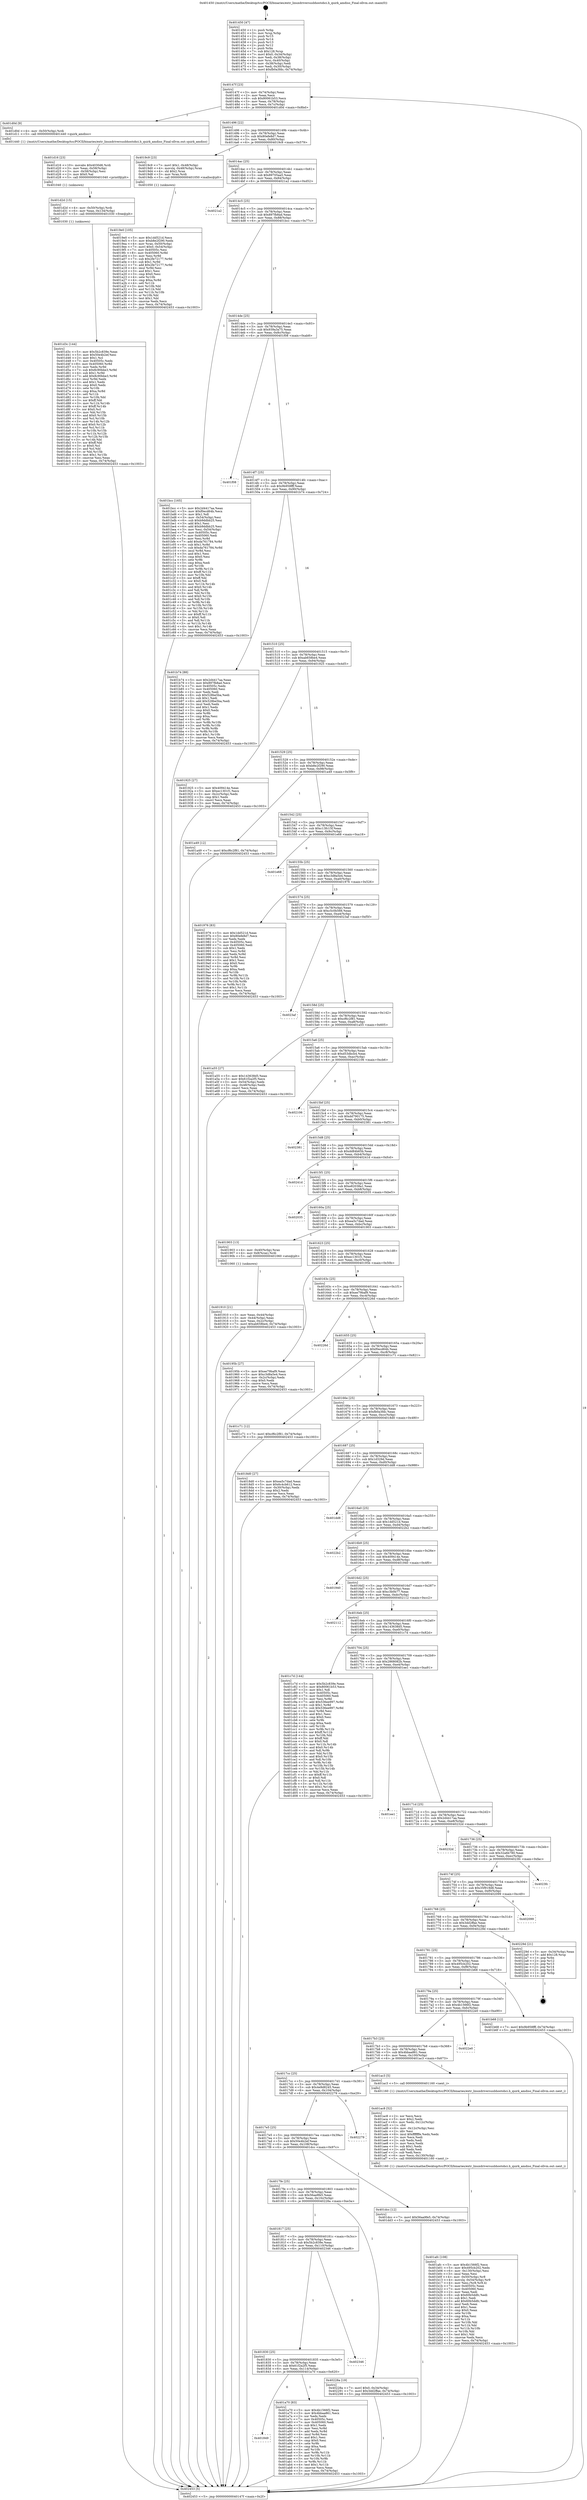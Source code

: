 digraph "0x401450" {
  label = "0x401450 (/mnt/c/Users/mathe/Desktop/tcc/POCII/binaries/extr_linuxdriversusbhostohci.h_quirk_amdiso_Final-ollvm.out::main(0))"
  labelloc = "t"
  node[shape=record]

  Entry [label="",width=0.3,height=0.3,shape=circle,fillcolor=black,style=filled]
  "0x40147f" [label="{
     0x40147f [23]\l
     | [instrs]\l
     &nbsp;&nbsp;0x40147f \<+3\>: mov -0x74(%rbp),%eax\l
     &nbsp;&nbsp;0x401482 \<+2\>: mov %eax,%ecx\l
     &nbsp;&nbsp;0x401484 \<+6\>: sub $0x80061b53,%ecx\l
     &nbsp;&nbsp;0x40148a \<+3\>: mov %eax,-0x78(%rbp)\l
     &nbsp;&nbsp;0x40148d \<+3\>: mov %ecx,-0x7c(%rbp)\l
     &nbsp;&nbsp;0x401490 \<+6\>: je 0000000000401d0d \<main+0x8bd\>\l
  }"]
  "0x401d0d" [label="{
     0x401d0d [9]\l
     | [instrs]\l
     &nbsp;&nbsp;0x401d0d \<+4\>: mov -0x50(%rbp),%rdi\l
     &nbsp;&nbsp;0x401d11 \<+5\>: call 0000000000401440 \<quirk_amdiso\>\l
     | [calls]\l
     &nbsp;&nbsp;0x401440 \{1\} (/mnt/c/Users/mathe/Desktop/tcc/POCII/binaries/extr_linuxdriversusbhostohci.h_quirk_amdiso_Final-ollvm.out::quirk_amdiso)\l
  }"]
  "0x401496" [label="{
     0x401496 [22]\l
     | [instrs]\l
     &nbsp;&nbsp;0x401496 \<+5\>: jmp 000000000040149b \<main+0x4b\>\l
     &nbsp;&nbsp;0x40149b \<+3\>: mov -0x78(%rbp),%eax\l
     &nbsp;&nbsp;0x40149e \<+5\>: sub $0x80efe8d7,%eax\l
     &nbsp;&nbsp;0x4014a3 \<+3\>: mov %eax,-0x80(%rbp)\l
     &nbsp;&nbsp;0x4014a6 \<+6\>: je 00000000004019c9 \<main+0x579\>\l
  }"]
  Exit [label="",width=0.3,height=0.3,shape=circle,fillcolor=black,style=filled,peripheries=2]
  "0x4019c9" [label="{
     0x4019c9 [23]\l
     | [instrs]\l
     &nbsp;&nbsp;0x4019c9 \<+7\>: movl $0x1,-0x48(%rbp)\l
     &nbsp;&nbsp;0x4019d0 \<+4\>: movslq -0x48(%rbp),%rax\l
     &nbsp;&nbsp;0x4019d4 \<+4\>: shl $0x2,%rax\l
     &nbsp;&nbsp;0x4019d8 \<+3\>: mov %rax,%rdi\l
     &nbsp;&nbsp;0x4019db \<+5\>: call 0000000000401050 \<malloc@plt\>\l
     | [calls]\l
     &nbsp;&nbsp;0x401050 \{1\} (unknown)\l
  }"]
  "0x4014ac" [label="{
     0x4014ac [25]\l
     | [instrs]\l
     &nbsp;&nbsp;0x4014ac \<+5\>: jmp 00000000004014b1 \<main+0x61\>\l
     &nbsp;&nbsp;0x4014b1 \<+3\>: mov -0x78(%rbp),%eax\l
     &nbsp;&nbsp;0x4014b4 \<+5\>: sub $0x89705aa5,%eax\l
     &nbsp;&nbsp;0x4014b9 \<+6\>: mov %eax,-0x84(%rbp)\l
     &nbsp;&nbsp;0x4014bf \<+6\>: je 00000000004021a2 \<main+0xd52\>\l
  }"]
  "0x401d3c" [label="{
     0x401d3c [144]\l
     | [instrs]\l
     &nbsp;&nbsp;0x401d3c \<+5\>: mov $0x5b2c839e,%eax\l
     &nbsp;&nbsp;0x401d41 \<+5\>: mov $0x50e4b2ef,%esi\l
     &nbsp;&nbsp;0x401d46 \<+2\>: mov $0x1,%cl\l
     &nbsp;&nbsp;0x401d48 \<+7\>: mov 0x40505c,%edx\l
     &nbsp;&nbsp;0x401d4f \<+8\>: mov 0x405060,%r8d\l
     &nbsp;&nbsp;0x401d57 \<+3\>: mov %edx,%r9d\l
     &nbsp;&nbsp;0x401d5a \<+7\>: sub $0x8c90bbe3,%r9d\l
     &nbsp;&nbsp;0x401d61 \<+4\>: sub $0x1,%r9d\l
     &nbsp;&nbsp;0x401d65 \<+7\>: add $0x8c90bbe3,%r9d\l
     &nbsp;&nbsp;0x401d6c \<+4\>: imul %r9d,%edx\l
     &nbsp;&nbsp;0x401d70 \<+3\>: and $0x1,%edx\l
     &nbsp;&nbsp;0x401d73 \<+3\>: cmp $0x0,%edx\l
     &nbsp;&nbsp;0x401d76 \<+4\>: sete %r10b\l
     &nbsp;&nbsp;0x401d7a \<+4\>: cmp $0xa,%r8d\l
     &nbsp;&nbsp;0x401d7e \<+4\>: setl %r11b\l
     &nbsp;&nbsp;0x401d82 \<+3\>: mov %r10b,%bl\l
     &nbsp;&nbsp;0x401d85 \<+3\>: xor $0xff,%bl\l
     &nbsp;&nbsp;0x401d88 \<+3\>: mov %r11b,%r14b\l
     &nbsp;&nbsp;0x401d8b \<+4\>: xor $0xff,%r14b\l
     &nbsp;&nbsp;0x401d8f \<+3\>: xor $0x0,%cl\l
     &nbsp;&nbsp;0x401d92 \<+3\>: mov %bl,%r15b\l
     &nbsp;&nbsp;0x401d95 \<+4\>: and $0x0,%r15b\l
     &nbsp;&nbsp;0x401d99 \<+3\>: and %cl,%r10b\l
     &nbsp;&nbsp;0x401d9c \<+3\>: mov %r14b,%r12b\l
     &nbsp;&nbsp;0x401d9f \<+4\>: and $0x0,%r12b\l
     &nbsp;&nbsp;0x401da3 \<+3\>: and %cl,%r11b\l
     &nbsp;&nbsp;0x401da6 \<+3\>: or %r10b,%r15b\l
     &nbsp;&nbsp;0x401da9 \<+3\>: or %r11b,%r12b\l
     &nbsp;&nbsp;0x401dac \<+3\>: xor %r12b,%r15b\l
     &nbsp;&nbsp;0x401daf \<+3\>: or %r14b,%bl\l
     &nbsp;&nbsp;0x401db2 \<+3\>: xor $0xff,%bl\l
     &nbsp;&nbsp;0x401db5 \<+3\>: or $0x0,%cl\l
     &nbsp;&nbsp;0x401db8 \<+2\>: and %cl,%bl\l
     &nbsp;&nbsp;0x401dba \<+3\>: or %bl,%r15b\l
     &nbsp;&nbsp;0x401dbd \<+4\>: test $0x1,%r15b\l
     &nbsp;&nbsp;0x401dc1 \<+3\>: cmovne %esi,%eax\l
     &nbsp;&nbsp;0x401dc4 \<+3\>: mov %eax,-0x74(%rbp)\l
     &nbsp;&nbsp;0x401dc7 \<+5\>: jmp 0000000000402453 \<main+0x1003\>\l
  }"]
  "0x4021a2" [label="{
     0x4021a2\l
  }", style=dashed]
  "0x4014c5" [label="{
     0x4014c5 [25]\l
     | [instrs]\l
     &nbsp;&nbsp;0x4014c5 \<+5\>: jmp 00000000004014ca \<main+0x7a\>\l
     &nbsp;&nbsp;0x4014ca \<+3\>: mov -0x78(%rbp),%eax\l
     &nbsp;&nbsp;0x4014cd \<+5\>: sub $0x897fb8ad,%eax\l
     &nbsp;&nbsp;0x4014d2 \<+6\>: mov %eax,-0x88(%rbp)\l
     &nbsp;&nbsp;0x4014d8 \<+6\>: je 0000000000401bcc \<main+0x77c\>\l
  }"]
  "0x401d2d" [label="{
     0x401d2d [15]\l
     | [instrs]\l
     &nbsp;&nbsp;0x401d2d \<+4\>: mov -0x50(%rbp),%rdi\l
     &nbsp;&nbsp;0x401d31 \<+6\>: mov %eax,-0x134(%rbp)\l
     &nbsp;&nbsp;0x401d37 \<+5\>: call 0000000000401030 \<free@plt\>\l
     | [calls]\l
     &nbsp;&nbsp;0x401030 \{1\} (unknown)\l
  }"]
  "0x401bcc" [label="{
     0x401bcc [165]\l
     | [instrs]\l
     &nbsp;&nbsp;0x401bcc \<+5\>: mov $0x2d4417aa,%eax\l
     &nbsp;&nbsp;0x401bd1 \<+5\>: mov $0xf0ecd64b,%ecx\l
     &nbsp;&nbsp;0x401bd6 \<+2\>: mov $0x1,%dl\l
     &nbsp;&nbsp;0x401bd8 \<+3\>: mov -0x54(%rbp),%esi\l
     &nbsp;&nbsp;0x401bdb \<+6\>: sub $0xb9ddbb25,%esi\l
     &nbsp;&nbsp;0x401be1 \<+3\>: add $0x1,%esi\l
     &nbsp;&nbsp;0x401be4 \<+6\>: add $0xb9ddbb25,%esi\l
     &nbsp;&nbsp;0x401bea \<+3\>: mov %esi,-0x54(%rbp)\l
     &nbsp;&nbsp;0x401bed \<+7\>: mov 0x40505c,%esi\l
     &nbsp;&nbsp;0x401bf4 \<+7\>: mov 0x405060,%edi\l
     &nbsp;&nbsp;0x401bfb \<+3\>: mov %esi,%r8d\l
     &nbsp;&nbsp;0x401bfe \<+7\>: add $0xda761784,%r8d\l
     &nbsp;&nbsp;0x401c05 \<+4\>: sub $0x1,%r8d\l
     &nbsp;&nbsp;0x401c09 \<+7\>: sub $0xda761784,%r8d\l
     &nbsp;&nbsp;0x401c10 \<+4\>: imul %r8d,%esi\l
     &nbsp;&nbsp;0x401c14 \<+3\>: and $0x1,%esi\l
     &nbsp;&nbsp;0x401c17 \<+3\>: cmp $0x0,%esi\l
     &nbsp;&nbsp;0x401c1a \<+4\>: sete %r9b\l
     &nbsp;&nbsp;0x401c1e \<+3\>: cmp $0xa,%edi\l
     &nbsp;&nbsp;0x401c21 \<+4\>: setl %r10b\l
     &nbsp;&nbsp;0x401c25 \<+3\>: mov %r9b,%r11b\l
     &nbsp;&nbsp;0x401c28 \<+4\>: xor $0xff,%r11b\l
     &nbsp;&nbsp;0x401c2c \<+3\>: mov %r10b,%bl\l
     &nbsp;&nbsp;0x401c2f \<+3\>: xor $0xff,%bl\l
     &nbsp;&nbsp;0x401c32 \<+3\>: xor $0x0,%dl\l
     &nbsp;&nbsp;0x401c35 \<+3\>: mov %r11b,%r14b\l
     &nbsp;&nbsp;0x401c38 \<+4\>: and $0x0,%r14b\l
     &nbsp;&nbsp;0x401c3c \<+3\>: and %dl,%r9b\l
     &nbsp;&nbsp;0x401c3f \<+3\>: mov %bl,%r15b\l
     &nbsp;&nbsp;0x401c42 \<+4\>: and $0x0,%r15b\l
     &nbsp;&nbsp;0x401c46 \<+3\>: and %dl,%r10b\l
     &nbsp;&nbsp;0x401c49 \<+3\>: or %r9b,%r14b\l
     &nbsp;&nbsp;0x401c4c \<+3\>: or %r10b,%r15b\l
     &nbsp;&nbsp;0x401c4f \<+3\>: xor %r15b,%r14b\l
     &nbsp;&nbsp;0x401c52 \<+3\>: or %bl,%r11b\l
     &nbsp;&nbsp;0x401c55 \<+4\>: xor $0xff,%r11b\l
     &nbsp;&nbsp;0x401c59 \<+3\>: or $0x0,%dl\l
     &nbsp;&nbsp;0x401c5c \<+3\>: and %dl,%r11b\l
     &nbsp;&nbsp;0x401c5f \<+3\>: or %r11b,%r14b\l
     &nbsp;&nbsp;0x401c62 \<+4\>: test $0x1,%r14b\l
     &nbsp;&nbsp;0x401c66 \<+3\>: cmovne %ecx,%eax\l
     &nbsp;&nbsp;0x401c69 \<+3\>: mov %eax,-0x74(%rbp)\l
     &nbsp;&nbsp;0x401c6c \<+5\>: jmp 0000000000402453 \<main+0x1003\>\l
  }"]
  "0x4014de" [label="{
     0x4014de [25]\l
     | [instrs]\l
     &nbsp;&nbsp;0x4014de \<+5\>: jmp 00000000004014e3 \<main+0x93\>\l
     &nbsp;&nbsp;0x4014e3 \<+3\>: mov -0x78(%rbp),%eax\l
     &nbsp;&nbsp;0x4014e6 \<+5\>: sub $0x939a3a75,%eax\l
     &nbsp;&nbsp;0x4014eb \<+6\>: mov %eax,-0x8c(%rbp)\l
     &nbsp;&nbsp;0x4014f1 \<+6\>: je 0000000000401f08 \<main+0xab8\>\l
  }"]
  "0x401d16" [label="{
     0x401d16 [23]\l
     | [instrs]\l
     &nbsp;&nbsp;0x401d16 \<+10\>: movabs $0x4030d6,%rdi\l
     &nbsp;&nbsp;0x401d20 \<+3\>: mov %eax,-0x58(%rbp)\l
     &nbsp;&nbsp;0x401d23 \<+3\>: mov -0x58(%rbp),%esi\l
     &nbsp;&nbsp;0x401d26 \<+2\>: mov $0x0,%al\l
     &nbsp;&nbsp;0x401d28 \<+5\>: call 0000000000401040 \<printf@plt\>\l
     | [calls]\l
     &nbsp;&nbsp;0x401040 \{1\} (unknown)\l
  }"]
  "0x401f08" [label="{
     0x401f08\l
  }", style=dashed]
  "0x4014f7" [label="{
     0x4014f7 [25]\l
     | [instrs]\l
     &nbsp;&nbsp;0x4014f7 \<+5\>: jmp 00000000004014fc \<main+0xac\>\l
     &nbsp;&nbsp;0x4014fc \<+3\>: mov -0x78(%rbp),%eax\l
     &nbsp;&nbsp;0x4014ff \<+5\>: sub $0x9b958fff,%eax\l
     &nbsp;&nbsp;0x401504 \<+6\>: mov %eax,-0x90(%rbp)\l
     &nbsp;&nbsp;0x40150a \<+6\>: je 0000000000401b74 \<main+0x724\>\l
  }"]
  "0x401afc" [label="{
     0x401afc [108]\l
     | [instrs]\l
     &nbsp;&nbsp;0x401afc \<+5\>: mov $0x4b1566f2,%ecx\l
     &nbsp;&nbsp;0x401b01 \<+5\>: mov $0x495cb202,%edx\l
     &nbsp;&nbsp;0x401b06 \<+6\>: mov -0x130(%rbp),%esi\l
     &nbsp;&nbsp;0x401b0c \<+3\>: imul %eax,%esi\l
     &nbsp;&nbsp;0x401b0f \<+4\>: mov -0x50(%rbp),%r8\l
     &nbsp;&nbsp;0x401b13 \<+4\>: movslq -0x54(%rbp),%r9\l
     &nbsp;&nbsp;0x401b17 \<+4\>: mov %esi,(%r8,%r9,4)\l
     &nbsp;&nbsp;0x401b1b \<+7\>: mov 0x40505c,%eax\l
     &nbsp;&nbsp;0x401b22 \<+7\>: mov 0x405060,%esi\l
     &nbsp;&nbsp;0x401b29 \<+2\>: mov %eax,%edi\l
     &nbsp;&nbsp;0x401b2b \<+6\>: sub $0x60b5ddfc,%edi\l
     &nbsp;&nbsp;0x401b31 \<+3\>: sub $0x1,%edi\l
     &nbsp;&nbsp;0x401b34 \<+6\>: add $0x60b5ddfc,%edi\l
     &nbsp;&nbsp;0x401b3a \<+3\>: imul %edi,%eax\l
     &nbsp;&nbsp;0x401b3d \<+3\>: and $0x1,%eax\l
     &nbsp;&nbsp;0x401b40 \<+3\>: cmp $0x0,%eax\l
     &nbsp;&nbsp;0x401b43 \<+4\>: sete %r10b\l
     &nbsp;&nbsp;0x401b47 \<+3\>: cmp $0xa,%esi\l
     &nbsp;&nbsp;0x401b4a \<+4\>: setl %r11b\l
     &nbsp;&nbsp;0x401b4e \<+3\>: mov %r10b,%bl\l
     &nbsp;&nbsp;0x401b51 \<+3\>: and %r11b,%bl\l
     &nbsp;&nbsp;0x401b54 \<+3\>: xor %r11b,%r10b\l
     &nbsp;&nbsp;0x401b57 \<+3\>: or %r10b,%bl\l
     &nbsp;&nbsp;0x401b5a \<+3\>: test $0x1,%bl\l
     &nbsp;&nbsp;0x401b5d \<+3\>: cmovne %edx,%ecx\l
     &nbsp;&nbsp;0x401b60 \<+3\>: mov %ecx,-0x74(%rbp)\l
     &nbsp;&nbsp;0x401b63 \<+5\>: jmp 0000000000402453 \<main+0x1003\>\l
  }"]
  "0x401b74" [label="{
     0x401b74 [88]\l
     | [instrs]\l
     &nbsp;&nbsp;0x401b74 \<+5\>: mov $0x2d4417aa,%eax\l
     &nbsp;&nbsp;0x401b79 \<+5\>: mov $0x897fb8ad,%ecx\l
     &nbsp;&nbsp;0x401b7e \<+7\>: mov 0x40505c,%edx\l
     &nbsp;&nbsp;0x401b85 \<+7\>: mov 0x405060,%esi\l
     &nbsp;&nbsp;0x401b8c \<+2\>: mov %edx,%edi\l
     &nbsp;&nbsp;0x401b8e \<+6\>: sub $0x528be5ba,%edi\l
     &nbsp;&nbsp;0x401b94 \<+3\>: sub $0x1,%edi\l
     &nbsp;&nbsp;0x401b97 \<+6\>: add $0x528be5ba,%edi\l
     &nbsp;&nbsp;0x401b9d \<+3\>: imul %edi,%edx\l
     &nbsp;&nbsp;0x401ba0 \<+3\>: and $0x1,%edx\l
     &nbsp;&nbsp;0x401ba3 \<+3\>: cmp $0x0,%edx\l
     &nbsp;&nbsp;0x401ba6 \<+4\>: sete %r8b\l
     &nbsp;&nbsp;0x401baa \<+3\>: cmp $0xa,%esi\l
     &nbsp;&nbsp;0x401bad \<+4\>: setl %r9b\l
     &nbsp;&nbsp;0x401bb1 \<+3\>: mov %r8b,%r10b\l
     &nbsp;&nbsp;0x401bb4 \<+3\>: and %r9b,%r10b\l
     &nbsp;&nbsp;0x401bb7 \<+3\>: xor %r9b,%r8b\l
     &nbsp;&nbsp;0x401bba \<+3\>: or %r8b,%r10b\l
     &nbsp;&nbsp;0x401bbd \<+4\>: test $0x1,%r10b\l
     &nbsp;&nbsp;0x401bc1 \<+3\>: cmovne %ecx,%eax\l
     &nbsp;&nbsp;0x401bc4 \<+3\>: mov %eax,-0x74(%rbp)\l
     &nbsp;&nbsp;0x401bc7 \<+5\>: jmp 0000000000402453 \<main+0x1003\>\l
  }"]
  "0x401510" [label="{
     0x401510 [25]\l
     | [instrs]\l
     &nbsp;&nbsp;0x401510 \<+5\>: jmp 0000000000401515 \<main+0xc5\>\l
     &nbsp;&nbsp;0x401515 \<+3\>: mov -0x78(%rbp),%eax\l
     &nbsp;&nbsp;0x401518 \<+5\>: sub $0xab658be4,%eax\l
     &nbsp;&nbsp;0x40151d \<+6\>: mov %eax,-0x94(%rbp)\l
     &nbsp;&nbsp;0x401523 \<+6\>: je 0000000000401925 \<main+0x4d5\>\l
  }"]
  "0x401ac8" [label="{
     0x401ac8 [52]\l
     | [instrs]\l
     &nbsp;&nbsp;0x401ac8 \<+2\>: xor %ecx,%ecx\l
     &nbsp;&nbsp;0x401aca \<+5\>: mov $0x2,%edx\l
     &nbsp;&nbsp;0x401acf \<+6\>: mov %edx,-0x12c(%rbp)\l
     &nbsp;&nbsp;0x401ad5 \<+1\>: cltd\l
     &nbsp;&nbsp;0x401ad6 \<+6\>: mov -0x12c(%rbp),%esi\l
     &nbsp;&nbsp;0x401adc \<+2\>: idiv %esi\l
     &nbsp;&nbsp;0x401ade \<+6\>: imul $0xfffffffe,%edx,%edx\l
     &nbsp;&nbsp;0x401ae4 \<+2\>: mov %ecx,%edi\l
     &nbsp;&nbsp;0x401ae6 \<+2\>: sub %edx,%edi\l
     &nbsp;&nbsp;0x401ae8 \<+2\>: mov %ecx,%edx\l
     &nbsp;&nbsp;0x401aea \<+3\>: sub $0x1,%edx\l
     &nbsp;&nbsp;0x401aed \<+2\>: add %edx,%edi\l
     &nbsp;&nbsp;0x401aef \<+2\>: sub %edi,%ecx\l
     &nbsp;&nbsp;0x401af1 \<+6\>: mov %ecx,-0x130(%rbp)\l
     &nbsp;&nbsp;0x401af7 \<+5\>: call 0000000000401160 \<next_i\>\l
     | [calls]\l
     &nbsp;&nbsp;0x401160 \{1\} (/mnt/c/Users/mathe/Desktop/tcc/POCII/binaries/extr_linuxdriversusbhostohci.h_quirk_amdiso_Final-ollvm.out::next_i)\l
  }"]
  "0x401925" [label="{
     0x401925 [27]\l
     | [instrs]\l
     &nbsp;&nbsp;0x401925 \<+5\>: mov $0x409414e,%eax\l
     &nbsp;&nbsp;0x40192a \<+5\>: mov $0xec1301f1,%ecx\l
     &nbsp;&nbsp;0x40192f \<+3\>: mov -0x2c(%rbp),%edx\l
     &nbsp;&nbsp;0x401932 \<+3\>: cmp $0x1,%edx\l
     &nbsp;&nbsp;0x401935 \<+3\>: cmovl %ecx,%eax\l
     &nbsp;&nbsp;0x401938 \<+3\>: mov %eax,-0x74(%rbp)\l
     &nbsp;&nbsp;0x40193b \<+5\>: jmp 0000000000402453 \<main+0x1003\>\l
  }"]
  "0x401529" [label="{
     0x401529 [25]\l
     | [instrs]\l
     &nbsp;&nbsp;0x401529 \<+5\>: jmp 000000000040152e \<main+0xde\>\l
     &nbsp;&nbsp;0x40152e \<+3\>: mov -0x78(%rbp),%eax\l
     &nbsp;&nbsp;0x401531 \<+5\>: sub $0xb8e2f290,%eax\l
     &nbsp;&nbsp;0x401536 \<+6\>: mov %eax,-0x98(%rbp)\l
     &nbsp;&nbsp;0x40153c \<+6\>: je 0000000000401a49 \<main+0x5f9\>\l
  }"]
  "0x401849" [label="{
     0x401849\l
  }", style=dashed]
  "0x401a49" [label="{
     0x401a49 [12]\l
     | [instrs]\l
     &nbsp;&nbsp;0x401a49 \<+7\>: movl $0xcf6c2f81,-0x74(%rbp)\l
     &nbsp;&nbsp;0x401a50 \<+5\>: jmp 0000000000402453 \<main+0x1003\>\l
  }"]
  "0x401542" [label="{
     0x401542 [25]\l
     | [instrs]\l
     &nbsp;&nbsp;0x401542 \<+5\>: jmp 0000000000401547 \<main+0xf7\>\l
     &nbsp;&nbsp;0x401547 \<+3\>: mov -0x78(%rbp),%eax\l
     &nbsp;&nbsp;0x40154a \<+5\>: sub $0xc13fc15f,%eax\l
     &nbsp;&nbsp;0x40154f \<+6\>: mov %eax,-0x9c(%rbp)\l
     &nbsp;&nbsp;0x401555 \<+6\>: je 0000000000401e68 \<main+0xa18\>\l
  }"]
  "0x401a70" [label="{
     0x401a70 [83]\l
     | [instrs]\l
     &nbsp;&nbsp;0x401a70 \<+5\>: mov $0x4b1566f2,%eax\l
     &nbsp;&nbsp;0x401a75 \<+5\>: mov $0x4bbaa861,%ecx\l
     &nbsp;&nbsp;0x401a7a \<+2\>: xor %edx,%edx\l
     &nbsp;&nbsp;0x401a7c \<+7\>: mov 0x40505c,%esi\l
     &nbsp;&nbsp;0x401a83 \<+7\>: mov 0x405060,%edi\l
     &nbsp;&nbsp;0x401a8a \<+3\>: sub $0x1,%edx\l
     &nbsp;&nbsp;0x401a8d \<+3\>: mov %esi,%r8d\l
     &nbsp;&nbsp;0x401a90 \<+3\>: add %edx,%r8d\l
     &nbsp;&nbsp;0x401a93 \<+4\>: imul %r8d,%esi\l
     &nbsp;&nbsp;0x401a97 \<+3\>: and $0x1,%esi\l
     &nbsp;&nbsp;0x401a9a \<+3\>: cmp $0x0,%esi\l
     &nbsp;&nbsp;0x401a9d \<+4\>: sete %r9b\l
     &nbsp;&nbsp;0x401aa1 \<+3\>: cmp $0xa,%edi\l
     &nbsp;&nbsp;0x401aa4 \<+4\>: setl %r10b\l
     &nbsp;&nbsp;0x401aa8 \<+3\>: mov %r9b,%r11b\l
     &nbsp;&nbsp;0x401aab \<+3\>: and %r10b,%r11b\l
     &nbsp;&nbsp;0x401aae \<+3\>: xor %r10b,%r9b\l
     &nbsp;&nbsp;0x401ab1 \<+3\>: or %r9b,%r11b\l
     &nbsp;&nbsp;0x401ab4 \<+4\>: test $0x1,%r11b\l
     &nbsp;&nbsp;0x401ab8 \<+3\>: cmovne %ecx,%eax\l
     &nbsp;&nbsp;0x401abb \<+3\>: mov %eax,-0x74(%rbp)\l
     &nbsp;&nbsp;0x401abe \<+5\>: jmp 0000000000402453 \<main+0x1003\>\l
  }"]
  "0x401e68" [label="{
     0x401e68\l
  }", style=dashed]
  "0x40155b" [label="{
     0x40155b [25]\l
     | [instrs]\l
     &nbsp;&nbsp;0x40155b \<+5\>: jmp 0000000000401560 \<main+0x110\>\l
     &nbsp;&nbsp;0x401560 \<+3\>: mov -0x78(%rbp),%eax\l
     &nbsp;&nbsp;0x401563 \<+5\>: sub $0xc3d8a5e4,%eax\l
     &nbsp;&nbsp;0x401568 \<+6\>: mov %eax,-0xa0(%rbp)\l
     &nbsp;&nbsp;0x40156e \<+6\>: je 0000000000401976 \<main+0x526\>\l
  }"]
  "0x401830" [label="{
     0x401830 [25]\l
     | [instrs]\l
     &nbsp;&nbsp;0x401830 \<+5\>: jmp 0000000000401835 \<main+0x3e5\>\l
     &nbsp;&nbsp;0x401835 \<+3\>: mov -0x78(%rbp),%eax\l
     &nbsp;&nbsp;0x401838 \<+5\>: sub $0x61f2a2f5,%eax\l
     &nbsp;&nbsp;0x40183d \<+6\>: mov %eax,-0x114(%rbp)\l
     &nbsp;&nbsp;0x401843 \<+6\>: je 0000000000401a70 \<main+0x620\>\l
  }"]
  "0x401976" [label="{
     0x401976 [83]\l
     | [instrs]\l
     &nbsp;&nbsp;0x401976 \<+5\>: mov $0x1dd521d,%eax\l
     &nbsp;&nbsp;0x40197b \<+5\>: mov $0x80efe8d7,%ecx\l
     &nbsp;&nbsp;0x401980 \<+2\>: xor %edx,%edx\l
     &nbsp;&nbsp;0x401982 \<+7\>: mov 0x40505c,%esi\l
     &nbsp;&nbsp;0x401989 \<+7\>: mov 0x405060,%edi\l
     &nbsp;&nbsp;0x401990 \<+3\>: sub $0x1,%edx\l
     &nbsp;&nbsp;0x401993 \<+3\>: mov %esi,%r8d\l
     &nbsp;&nbsp;0x401996 \<+3\>: add %edx,%r8d\l
     &nbsp;&nbsp;0x401999 \<+4\>: imul %r8d,%esi\l
     &nbsp;&nbsp;0x40199d \<+3\>: and $0x1,%esi\l
     &nbsp;&nbsp;0x4019a0 \<+3\>: cmp $0x0,%esi\l
     &nbsp;&nbsp;0x4019a3 \<+4\>: sete %r9b\l
     &nbsp;&nbsp;0x4019a7 \<+3\>: cmp $0xa,%edi\l
     &nbsp;&nbsp;0x4019aa \<+4\>: setl %r10b\l
     &nbsp;&nbsp;0x4019ae \<+3\>: mov %r9b,%r11b\l
     &nbsp;&nbsp;0x4019b1 \<+3\>: and %r10b,%r11b\l
     &nbsp;&nbsp;0x4019b4 \<+3\>: xor %r10b,%r9b\l
     &nbsp;&nbsp;0x4019b7 \<+3\>: or %r9b,%r11b\l
     &nbsp;&nbsp;0x4019ba \<+4\>: test $0x1,%r11b\l
     &nbsp;&nbsp;0x4019be \<+3\>: cmovne %ecx,%eax\l
     &nbsp;&nbsp;0x4019c1 \<+3\>: mov %eax,-0x74(%rbp)\l
     &nbsp;&nbsp;0x4019c4 \<+5\>: jmp 0000000000402453 \<main+0x1003\>\l
  }"]
  "0x401574" [label="{
     0x401574 [25]\l
     | [instrs]\l
     &nbsp;&nbsp;0x401574 \<+5\>: jmp 0000000000401579 \<main+0x129\>\l
     &nbsp;&nbsp;0x401579 \<+3\>: mov -0x78(%rbp),%eax\l
     &nbsp;&nbsp;0x40157c \<+5\>: sub $0xc5c0b566,%eax\l
     &nbsp;&nbsp;0x401581 \<+6\>: mov %eax,-0xa4(%rbp)\l
     &nbsp;&nbsp;0x401587 \<+6\>: je 00000000004023af \<main+0xf5f\>\l
  }"]
  "0x402346" [label="{
     0x402346\l
  }", style=dashed]
  "0x4023af" [label="{
     0x4023af\l
  }", style=dashed]
  "0x40158d" [label="{
     0x40158d [25]\l
     | [instrs]\l
     &nbsp;&nbsp;0x40158d \<+5\>: jmp 0000000000401592 \<main+0x142\>\l
     &nbsp;&nbsp;0x401592 \<+3\>: mov -0x78(%rbp),%eax\l
     &nbsp;&nbsp;0x401595 \<+5\>: sub $0xcf6c2f81,%eax\l
     &nbsp;&nbsp;0x40159a \<+6\>: mov %eax,-0xa8(%rbp)\l
     &nbsp;&nbsp;0x4015a0 \<+6\>: je 0000000000401a55 \<main+0x605\>\l
  }"]
  "0x401817" [label="{
     0x401817 [25]\l
     | [instrs]\l
     &nbsp;&nbsp;0x401817 \<+5\>: jmp 000000000040181c \<main+0x3cc\>\l
     &nbsp;&nbsp;0x40181c \<+3\>: mov -0x78(%rbp),%eax\l
     &nbsp;&nbsp;0x40181f \<+5\>: sub $0x5b2c839e,%eax\l
     &nbsp;&nbsp;0x401824 \<+6\>: mov %eax,-0x110(%rbp)\l
     &nbsp;&nbsp;0x40182a \<+6\>: je 0000000000402346 \<main+0xef6\>\l
  }"]
  "0x401a55" [label="{
     0x401a55 [27]\l
     | [instrs]\l
     &nbsp;&nbsp;0x401a55 \<+5\>: mov $0x143638d5,%eax\l
     &nbsp;&nbsp;0x401a5a \<+5\>: mov $0x61f2a2f5,%ecx\l
     &nbsp;&nbsp;0x401a5f \<+3\>: mov -0x54(%rbp),%edx\l
     &nbsp;&nbsp;0x401a62 \<+3\>: cmp -0x48(%rbp),%edx\l
     &nbsp;&nbsp;0x401a65 \<+3\>: cmovl %ecx,%eax\l
     &nbsp;&nbsp;0x401a68 \<+3\>: mov %eax,-0x74(%rbp)\l
     &nbsp;&nbsp;0x401a6b \<+5\>: jmp 0000000000402453 \<main+0x1003\>\l
  }"]
  "0x4015a6" [label="{
     0x4015a6 [25]\l
     | [instrs]\l
     &nbsp;&nbsp;0x4015a6 \<+5\>: jmp 00000000004015ab \<main+0x15b\>\l
     &nbsp;&nbsp;0x4015ab \<+3\>: mov -0x78(%rbp),%eax\l
     &nbsp;&nbsp;0x4015ae \<+5\>: sub $0xd53dbcb4,%eax\l
     &nbsp;&nbsp;0x4015b3 \<+6\>: mov %eax,-0xac(%rbp)\l
     &nbsp;&nbsp;0x4015b9 \<+6\>: je 0000000000402106 \<main+0xcb6\>\l
  }"]
  "0x40228a" [label="{
     0x40228a [19]\l
     | [instrs]\l
     &nbsp;&nbsp;0x40228a \<+7\>: movl $0x0,-0x34(%rbp)\l
     &nbsp;&nbsp;0x402291 \<+7\>: movl $0x3dd2ffae,-0x74(%rbp)\l
     &nbsp;&nbsp;0x402298 \<+5\>: jmp 0000000000402453 \<main+0x1003\>\l
  }"]
  "0x402106" [label="{
     0x402106\l
  }", style=dashed]
  "0x4015bf" [label="{
     0x4015bf [25]\l
     | [instrs]\l
     &nbsp;&nbsp;0x4015bf \<+5\>: jmp 00000000004015c4 \<main+0x174\>\l
     &nbsp;&nbsp;0x4015c4 \<+3\>: mov -0x78(%rbp),%eax\l
     &nbsp;&nbsp;0x4015c7 \<+5\>: sub $0xdd790175,%eax\l
     &nbsp;&nbsp;0x4015cc \<+6\>: mov %eax,-0xb0(%rbp)\l
     &nbsp;&nbsp;0x4015d2 \<+6\>: je 0000000000402381 \<main+0xf31\>\l
  }"]
  "0x4017fe" [label="{
     0x4017fe [25]\l
     | [instrs]\l
     &nbsp;&nbsp;0x4017fe \<+5\>: jmp 0000000000401803 \<main+0x3b3\>\l
     &nbsp;&nbsp;0x401803 \<+3\>: mov -0x78(%rbp),%eax\l
     &nbsp;&nbsp;0x401806 \<+5\>: sub $0x56aa9fe5,%eax\l
     &nbsp;&nbsp;0x40180b \<+6\>: mov %eax,-0x10c(%rbp)\l
     &nbsp;&nbsp;0x401811 \<+6\>: je 000000000040228a \<main+0xe3a\>\l
  }"]
  "0x402381" [label="{
     0x402381\l
  }", style=dashed]
  "0x4015d8" [label="{
     0x4015d8 [25]\l
     | [instrs]\l
     &nbsp;&nbsp;0x4015d8 \<+5\>: jmp 00000000004015dd \<main+0x18d\>\l
     &nbsp;&nbsp;0x4015dd \<+3\>: mov -0x78(%rbp),%eax\l
     &nbsp;&nbsp;0x4015e0 \<+5\>: sub $0xdd84b65b,%eax\l
     &nbsp;&nbsp;0x4015e5 \<+6\>: mov %eax,-0xb4(%rbp)\l
     &nbsp;&nbsp;0x4015eb \<+6\>: je 000000000040241d \<main+0xfcd\>\l
  }"]
  "0x401dcc" [label="{
     0x401dcc [12]\l
     | [instrs]\l
     &nbsp;&nbsp;0x401dcc \<+7\>: movl $0x56aa9fe5,-0x74(%rbp)\l
     &nbsp;&nbsp;0x401dd3 \<+5\>: jmp 0000000000402453 \<main+0x1003\>\l
  }"]
  "0x40241d" [label="{
     0x40241d\l
  }", style=dashed]
  "0x4015f1" [label="{
     0x4015f1 [25]\l
     | [instrs]\l
     &nbsp;&nbsp;0x4015f1 \<+5\>: jmp 00000000004015f6 \<main+0x1a6\>\l
     &nbsp;&nbsp;0x4015f6 \<+3\>: mov -0x78(%rbp),%eax\l
     &nbsp;&nbsp;0x4015f9 \<+5\>: sub $0xe82038a1,%eax\l
     &nbsp;&nbsp;0x4015fe \<+6\>: mov %eax,-0xb8(%rbp)\l
     &nbsp;&nbsp;0x401604 \<+6\>: je 0000000000402035 \<main+0xbe5\>\l
  }"]
  "0x4017e5" [label="{
     0x4017e5 [25]\l
     | [instrs]\l
     &nbsp;&nbsp;0x4017e5 \<+5\>: jmp 00000000004017ea \<main+0x39a\>\l
     &nbsp;&nbsp;0x4017ea \<+3\>: mov -0x78(%rbp),%eax\l
     &nbsp;&nbsp;0x4017ed \<+5\>: sub $0x50e4b2ef,%eax\l
     &nbsp;&nbsp;0x4017f2 \<+6\>: mov %eax,-0x108(%rbp)\l
     &nbsp;&nbsp;0x4017f8 \<+6\>: je 0000000000401dcc \<main+0x97c\>\l
  }"]
  "0x402035" [label="{
     0x402035\l
  }", style=dashed]
  "0x40160a" [label="{
     0x40160a [25]\l
     | [instrs]\l
     &nbsp;&nbsp;0x40160a \<+5\>: jmp 000000000040160f \<main+0x1bf\>\l
     &nbsp;&nbsp;0x40160f \<+3\>: mov -0x78(%rbp),%eax\l
     &nbsp;&nbsp;0x401612 \<+5\>: sub $0xea5c7dad,%eax\l
     &nbsp;&nbsp;0x401617 \<+6\>: mov %eax,-0xbc(%rbp)\l
     &nbsp;&nbsp;0x40161d \<+6\>: je 0000000000401903 \<main+0x4b3\>\l
  }"]
  "0x402279" [label="{
     0x402279\l
  }", style=dashed]
  "0x401903" [label="{
     0x401903 [13]\l
     | [instrs]\l
     &nbsp;&nbsp;0x401903 \<+4\>: mov -0x40(%rbp),%rax\l
     &nbsp;&nbsp;0x401907 \<+4\>: mov 0x8(%rax),%rdi\l
     &nbsp;&nbsp;0x40190b \<+5\>: call 0000000000401060 \<atoi@plt\>\l
     | [calls]\l
     &nbsp;&nbsp;0x401060 \{1\} (unknown)\l
  }"]
  "0x401623" [label="{
     0x401623 [25]\l
     | [instrs]\l
     &nbsp;&nbsp;0x401623 \<+5\>: jmp 0000000000401628 \<main+0x1d8\>\l
     &nbsp;&nbsp;0x401628 \<+3\>: mov -0x78(%rbp),%eax\l
     &nbsp;&nbsp;0x40162b \<+5\>: sub $0xec1301f1,%eax\l
     &nbsp;&nbsp;0x401630 \<+6\>: mov %eax,-0xc0(%rbp)\l
     &nbsp;&nbsp;0x401636 \<+6\>: je 000000000040195b \<main+0x50b\>\l
  }"]
  "0x4017cc" [label="{
     0x4017cc [25]\l
     | [instrs]\l
     &nbsp;&nbsp;0x4017cc \<+5\>: jmp 00000000004017d1 \<main+0x381\>\l
     &nbsp;&nbsp;0x4017d1 \<+3\>: mov -0x78(%rbp),%eax\l
     &nbsp;&nbsp;0x4017d4 \<+5\>: sub $0x4e9d8245,%eax\l
     &nbsp;&nbsp;0x4017d9 \<+6\>: mov %eax,-0x104(%rbp)\l
     &nbsp;&nbsp;0x4017df \<+6\>: je 0000000000402279 \<main+0xe29\>\l
  }"]
  "0x40195b" [label="{
     0x40195b [27]\l
     | [instrs]\l
     &nbsp;&nbsp;0x40195b \<+5\>: mov $0xee79baf9,%eax\l
     &nbsp;&nbsp;0x401960 \<+5\>: mov $0xc3d8a5e4,%ecx\l
     &nbsp;&nbsp;0x401965 \<+3\>: mov -0x2c(%rbp),%edx\l
     &nbsp;&nbsp;0x401968 \<+3\>: cmp $0x0,%edx\l
     &nbsp;&nbsp;0x40196b \<+3\>: cmove %ecx,%eax\l
     &nbsp;&nbsp;0x40196e \<+3\>: mov %eax,-0x74(%rbp)\l
     &nbsp;&nbsp;0x401971 \<+5\>: jmp 0000000000402453 \<main+0x1003\>\l
  }"]
  "0x40163c" [label="{
     0x40163c [25]\l
     | [instrs]\l
     &nbsp;&nbsp;0x40163c \<+5\>: jmp 0000000000401641 \<main+0x1f1\>\l
     &nbsp;&nbsp;0x401641 \<+3\>: mov -0x78(%rbp),%eax\l
     &nbsp;&nbsp;0x401644 \<+5\>: sub $0xee79baf9,%eax\l
     &nbsp;&nbsp;0x401649 \<+6\>: mov %eax,-0xc4(%rbp)\l
     &nbsp;&nbsp;0x40164f \<+6\>: je 000000000040226d \<main+0xe1d\>\l
  }"]
  "0x401ac3" [label="{
     0x401ac3 [5]\l
     | [instrs]\l
     &nbsp;&nbsp;0x401ac3 \<+5\>: call 0000000000401160 \<next_i\>\l
     | [calls]\l
     &nbsp;&nbsp;0x401160 \{1\} (/mnt/c/Users/mathe/Desktop/tcc/POCII/binaries/extr_linuxdriversusbhostohci.h_quirk_amdiso_Final-ollvm.out::next_i)\l
  }"]
  "0x40226d" [label="{
     0x40226d\l
  }", style=dashed]
  "0x401655" [label="{
     0x401655 [25]\l
     | [instrs]\l
     &nbsp;&nbsp;0x401655 \<+5\>: jmp 000000000040165a \<main+0x20a\>\l
     &nbsp;&nbsp;0x40165a \<+3\>: mov -0x78(%rbp),%eax\l
     &nbsp;&nbsp;0x40165d \<+5\>: sub $0xf0ecd64b,%eax\l
     &nbsp;&nbsp;0x401662 \<+6\>: mov %eax,-0xc8(%rbp)\l
     &nbsp;&nbsp;0x401668 \<+6\>: je 0000000000401c71 \<main+0x821\>\l
  }"]
  "0x4017b3" [label="{
     0x4017b3 [25]\l
     | [instrs]\l
     &nbsp;&nbsp;0x4017b3 \<+5\>: jmp 00000000004017b8 \<main+0x368\>\l
     &nbsp;&nbsp;0x4017b8 \<+3\>: mov -0x78(%rbp),%eax\l
     &nbsp;&nbsp;0x4017bb \<+5\>: sub $0x4bbaa861,%eax\l
     &nbsp;&nbsp;0x4017c0 \<+6\>: mov %eax,-0x100(%rbp)\l
     &nbsp;&nbsp;0x4017c6 \<+6\>: je 0000000000401ac3 \<main+0x673\>\l
  }"]
  "0x401c71" [label="{
     0x401c71 [12]\l
     | [instrs]\l
     &nbsp;&nbsp;0x401c71 \<+7\>: movl $0xcf6c2f81,-0x74(%rbp)\l
     &nbsp;&nbsp;0x401c78 \<+5\>: jmp 0000000000402453 \<main+0x1003\>\l
  }"]
  "0x40166e" [label="{
     0x40166e [25]\l
     | [instrs]\l
     &nbsp;&nbsp;0x40166e \<+5\>: jmp 0000000000401673 \<main+0x223\>\l
     &nbsp;&nbsp;0x401673 \<+3\>: mov -0x78(%rbp),%eax\l
     &nbsp;&nbsp;0x401676 \<+5\>: sub $0xfb0a3fdc,%eax\l
     &nbsp;&nbsp;0x40167b \<+6\>: mov %eax,-0xcc(%rbp)\l
     &nbsp;&nbsp;0x401681 \<+6\>: je 00000000004018d0 \<main+0x480\>\l
  }"]
  "0x4022e0" [label="{
     0x4022e0\l
  }", style=dashed]
  "0x4018d0" [label="{
     0x4018d0 [27]\l
     | [instrs]\l
     &nbsp;&nbsp;0x4018d0 \<+5\>: mov $0xea5c7dad,%eax\l
     &nbsp;&nbsp;0x4018d5 \<+5\>: mov $0x6c4cb612,%ecx\l
     &nbsp;&nbsp;0x4018da \<+3\>: mov -0x30(%rbp),%edx\l
     &nbsp;&nbsp;0x4018dd \<+3\>: cmp $0x2,%edx\l
     &nbsp;&nbsp;0x4018e0 \<+3\>: cmovne %ecx,%eax\l
     &nbsp;&nbsp;0x4018e3 \<+3\>: mov %eax,-0x74(%rbp)\l
     &nbsp;&nbsp;0x4018e6 \<+5\>: jmp 0000000000402453 \<main+0x1003\>\l
  }"]
  "0x401687" [label="{
     0x401687 [25]\l
     | [instrs]\l
     &nbsp;&nbsp;0x401687 \<+5\>: jmp 000000000040168c \<main+0x23c\>\l
     &nbsp;&nbsp;0x40168c \<+3\>: mov -0x78(%rbp),%eax\l
     &nbsp;&nbsp;0x40168f \<+5\>: sub $0x1d329d,%eax\l
     &nbsp;&nbsp;0x401694 \<+6\>: mov %eax,-0xd0(%rbp)\l
     &nbsp;&nbsp;0x40169a \<+6\>: je 0000000000401dd8 \<main+0x988\>\l
  }"]
  "0x402453" [label="{
     0x402453 [5]\l
     | [instrs]\l
     &nbsp;&nbsp;0x402453 \<+5\>: jmp 000000000040147f \<main+0x2f\>\l
  }"]
  "0x401450" [label="{
     0x401450 [47]\l
     | [instrs]\l
     &nbsp;&nbsp;0x401450 \<+1\>: push %rbp\l
     &nbsp;&nbsp;0x401451 \<+3\>: mov %rsp,%rbp\l
     &nbsp;&nbsp;0x401454 \<+2\>: push %r15\l
     &nbsp;&nbsp;0x401456 \<+2\>: push %r14\l
     &nbsp;&nbsp;0x401458 \<+2\>: push %r13\l
     &nbsp;&nbsp;0x40145a \<+2\>: push %r12\l
     &nbsp;&nbsp;0x40145c \<+1\>: push %rbx\l
     &nbsp;&nbsp;0x40145d \<+7\>: sub $0x128,%rsp\l
     &nbsp;&nbsp;0x401464 \<+7\>: movl $0x0,-0x34(%rbp)\l
     &nbsp;&nbsp;0x40146b \<+3\>: mov %edi,-0x38(%rbp)\l
     &nbsp;&nbsp;0x40146e \<+4\>: mov %rsi,-0x40(%rbp)\l
     &nbsp;&nbsp;0x401472 \<+3\>: mov -0x38(%rbp),%edi\l
     &nbsp;&nbsp;0x401475 \<+3\>: mov %edi,-0x30(%rbp)\l
     &nbsp;&nbsp;0x401478 \<+7\>: movl $0xfb0a3fdc,-0x74(%rbp)\l
  }"]
  "0x401910" [label="{
     0x401910 [21]\l
     | [instrs]\l
     &nbsp;&nbsp;0x401910 \<+3\>: mov %eax,-0x44(%rbp)\l
     &nbsp;&nbsp;0x401913 \<+3\>: mov -0x44(%rbp),%eax\l
     &nbsp;&nbsp;0x401916 \<+3\>: mov %eax,-0x2c(%rbp)\l
     &nbsp;&nbsp;0x401919 \<+7\>: movl $0xab658be4,-0x74(%rbp)\l
     &nbsp;&nbsp;0x401920 \<+5\>: jmp 0000000000402453 \<main+0x1003\>\l
  }"]
  "0x4019e0" [label="{
     0x4019e0 [105]\l
     | [instrs]\l
     &nbsp;&nbsp;0x4019e0 \<+5\>: mov $0x1dd521d,%ecx\l
     &nbsp;&nbsp;0x4019e5 \<+5\>: mov $0xb8e2f290,%edx\l
     &nbsp;&nbsp;0x4019ea \<+4\>: mov %rax,-0x50(%rbp)\l
     &nbsp;&nbsp;0x4019ee \<+7\>: movl $0x0,-0x54(%rbp)\l
     &nbsp;&nbsp;0x4019f5 \<+7\>: mov 0x40505c,%esi\l
     &nbsp;&nbsp;0x4019fc \<+8\>: mov 0x405060,%r8d\l
     &nbsp;&nbsp;0x401a04 \<+3\>: mov %esi,%r9d\l
     &nbsp;&nbsp;0x401a07 \<+7\>: sub $0x2fe72177,%r9d\l
     &nbsp;&nbsp;0x401a0e \<+4\>: sub $0x1,%r9d\l
     &nbsp;&nbsp;0x401a12 \<+7\>: add $0x2fe72177,%r9d\l
     &nbsp;&nbsp;0x401a19 \<+4\>: imul %r9d,%esi\l
     &nbsp;&nbsp;0x401a1d \<+3\>: and $0x1,%esi\l
     &nbsp;&nbsp;0x401a20 \<+3\>: cmp $0x0,%esi\l
     &nbsp;&nbsp;0x401a23 \<+4\>: sete %r10b\l
     &nbsp;&nbsp;0x401a27 \<+4\>: cmp $0xa,%r8d\l
     &nbsp;&nbsp;0x401a2b \<+4\>: setl %r11b\l
     &nbsp;&nbsp;0x401a2f \<+3\>: mov %r10b,%bl\l
     &nbsp;&nbsp;0x401a32 \<+3\>: and %r11b,%bl\l
     &nbsp;&nbsp;0x401a35 \<+3\>: xor %r11b,%r10b\l
     &nbsp;&nbsp;0x401a38 \<+3\>: or %r10b,%bl\l
     &nbsp;&nbsp;0x401a3b \<+3\>: test $0x1,%bl\l
     &nbsp;&nbsp;0x401a3e \<+3\>: cmovne %edx,%ecx\l
     &nbsp;&nbsp;0x401a41 \<+3\>: mov %ecx,-0x74(%rbp)\l
     &nbsp;&nbsp;0x401a44 \<+5\>: jmp 0000000000402453 \<main+0x1003\>\l
  }"]
  "0x40179a" [label="{
     0x40179a [25]\l
     | [instrs]\l
     &nbsp;&nbsp;0x40179a \<+5\>: jmp 000000000040179f \<main+0x34f\>\l
     &nbsp;&nbsp;0x40179f \<+3\>: mov -0x78(%rbp),%eax\l
     &nbsp;&nbsp;0x4017a2 \<+5\>: sub $0x4b1566f2,%eax\l
     &nbsp;&nbsp;0x4017a7 \<+6\>: mov %eax,-0xfc(%rbp)\l
     &nbsp;&nbsp;0x4017ad \<+6\>: je 00000000004022e0 \<main+0xe90\>\l
  }"]
  "0x401dd8" [label="{
     0x401dd8\l
  }", style=dashed]
  "0x4016a0" [label="{
     0x4016a0 [25]\l
     | [instrs]\l
     &nbsp;&nbsp;0x4016a0 \<+5\>: jmp 00000000004016a5 \<main+0x255\>\l
     &nbsp;&nbsp;0x4016a5 \<+3\>: mov -0x78(%rbp),%eax\l
     &nbsp;&nbsp;0x4016a8 \<+5\>: sub $0x1dd521d,%eax\l
     &nbsp;&nbsp;0x4016ad \<+6\>: mov %eax,-0xd4(%rbp)\l
     &nbsp;&nbsp;0x4016b3 \<+6\>: je 00000000004022b2 \<main+0xe62\>\l
  }"]
  "0x401b68" [label="{
     0x401b68 [12]\l
     | [instrs]\l
     &nbsp;&nbsp;0x401b68 \<+7\>: movl $0x9b958fff,-0x74(%rbp)\l
     &nbsp;&nbsp;0x401b6f \<+5\>: jmp 0000000000402453 \<main+0x1003\>\l
  }"]
  "0x4022b2" [label="{
     0x4022b2\l
  }", style=dashed]
  "0x4016b9" [label="{
     0x4016b9 [25]\l
     | [instrs]\l
     &nbsp;&nbsp;0x4016b9 \<+5\>: jmp 00000000004016be \<main+0x26e\>\l
     &nbsp;&nbsp;0x4016be \<+3\>: mov -0x78(%rbp),%eax\l
     &nbsp;&nbsp;0x4016c1 \<+5\>: sub $0x409414e,%eax\l
     &nbsp;&nbsp;0x4016c6 \<+6\>: mov %eax,-0xd8(%rbp)\l
     &nbsp;&nbsp;0x4016cc \<+6\>: je 0000000000401940 \<main+0x4f0\>\l
  }"]
  "0x401781" [label="{
     0x401781 [25]\l
     | [instrs]\l
     &nbsp;&nbsp;0x401781 \<+5\>: jmp 0000000000401786 \<main+0x336\>\l
     &nbsp;&nbsp;0x401786 \<+3\>: mov -0x78(%rbp),%eax\l
     &nbsp;&nbsp;0x401789 \<+5\>: sub $0x495cb202,%eax\l
     &nbsp;&nbsp;0x40178e \<+6\>: mov %eax,-0xf8(%rbp)\l
     &nbsp;&nbsp;0x401794 \<+6\>: je 0000000000401b68 \<main+0x718\>\l
  }"]
  "0x401940" [label="{
     0x401940\l
  }", style=dashed]
  "0x4016d2" [label="{
     0x4016d2 [25]\l
     | [instrs]\l
     &nbsp;&nbsp;0x4016d2 \<+5\>: jmp 00000000004016d7 \<main+0x287\>\l
     &nbsp;&nbsp;0x4016d7 \<+3\>: mov -0x78(%rbp),%eax\l
     &nbsp;&nbsp;0x4016da \<+5\>: sub $0xc3b0b77,%eax\l
     &nbsp;&nbsp;0x4016df \<+6\>: mov %eax,-0xdc(%rbp)\l
     &nbsp;&nbsp;0x4016e5 \<+6\>: je 0000000000402112 \<main+0xcc2\>\l
  }"]
  "0x40229d" [label="{
     0x40229d [21]\l
     | [instrs]\l
     &nbsp;&nbsp;0x40229d \<+3\>: mov -0x34(%rbp),%eax\l
     &nbsp;&nbsp;0x4022a0 \<+7\>: add $0x128,%rsp\l
     &nbsp;&nbsp;0x4022a7 \<+1\>: pop %rbx\l
     &nbsp;&nbsp;0x4022a8 \<+2\>: pop %r12\l
     &nbsp;&nbsp;0x4022aa \<+2\>: pop %r13\l
     &nbsp;&nbsp;0x4022ac \<+2\>: pop %r14\l
     &nbsp;&nbsp;0x4022ae \<+2\>: pop %r15\l
     &nbsp;&nbsp;0x4022b0 \<+1\>: pop %rbp\l
     &nbsp;&nbsp;0x4022b1 \<+1\>: ret\l
  }"]
  "0x402112" [label="{
     0x402112\l
  }", style=dashed]
  "0x4016eb" [label="{
     0x4016eb [25]\l
     | [instrs]\l
     &nbsp;&nbsp;0x4016eb \<+5\>: jmp 00000000004016f0 \<main+0x2a0\>\l
     &nbsp;&nbsp;0x4016f0 \<+3\>: mov -0x78(%rbp),%eax\l
     &nbsp;&nbsp;0x4016f3 \<+5\>: sub $0x143638d5,%eax\l
     &nbsp;&nbsp;0x4016f8 \<+6\>: mov %eax,-0xe0(%rbp)\l
     &nbsp;&nbsp;0x4016fe \<+6\>: je 0000000000401c7d \<main+0x82d\>\l
  }"]
  "0x401768" [label="{
     0x401768 [25]\l
     | [instrs]\l
     &nbsp;&nbsp;0x401768 \<+5\>: jmp 000000000040176d \<main+0x31d\>\l
     &nbsp;&nbsp;0x40176d \<+3\>: mov -0x78(%rbp),%eax\l
     &nbsp;&nbsp;0x401770 \<+5\>: sub $0x3dd2ffae,%eax\l
     &nbsp;&nbsp;0x401775 \<+6\>: mov %eax,-0xf4(%rbp)\l
     &nbsp;&nbsp;0x40177b \<+6\>: je 000000000040229d \<main+0xe4d\>\l
  }"]
  "0x401c7d" [label="{
     0x401c7d [144]\l
     | [instrs]\l
     &nbsp;&nbsp;0x401c7d \<+5\>: mov $0x5b2c839e,%eax\l
     &nbsp;&nbsp;0x401c82 \<+5\>: mov $0x80061b53,%ecx\l
     &nbsp;&nbsp;0x401c87 \<+2\>: mov $0x1,%dl\l
     &nbsp;&nbsp;0x401c89 \<+7\>: mov 0x40505c,%esi\l
     &nbsp;&nbsp;0x401c90 \<+7\>: mov 0x405060,%edi\l
     &nbsp;&nbsp;0x401c97 \<+3\>: mov %esi,%r8d\l
     &nbsp;&nbsp;0x401c9a \<+7\>: add $0x536ee997,%r8d\l
     &nbsp;&nbsp;0x401ca1 \<+4\>: sub $0x1,%r8d\l
     &nbsp;&nbsp;0x401ca5 \<+7\>: sub $0x536ee997,%r8d\l
     &nbsp;&nbsp;0x401cac \<+4\>: imul %r8d,%esi\l
     &nbsp;&nbsp;0x401cb0 \<+3\>: and $0x1,%esi\l
     &nbsp;&nbsp;0x401cb3 \<+3\>: cmp $0x0,%esi\l
     &nbsp;&nbsp;0x401cb6 \<+4\>: sete %r9b\l
     &nbsp;&nbsp;0x401cba \<+3\>: cmp $0xa,%edi\l
     &nbsp;&nbsp;0x401cbd \<+4\>: setl %r10b\l
     &nbsp;&nbsp;0x401cc1 \<+3\>: mov %r9b,%r11b\l
     &nbsp;&nbsp;0x401cc4 \<+4\>: xor $0xff,%r11b\l
     &nbsp;&nbsp;0x401cc8 \<+3\>: mov %r10b,%bl\l
     &nbsp;&nbsp;0x401ccb \<+3\>: xor $0xff,%bl\l
     &nbsp;&nbsp;0x401cce \<+3\>: xor $0x0,%dl\l
     &nbsp;&nbsp;0x401cd1 \<+3\>: mov %r11b,%r14b\l
     &nbsp;&nbsp;0x401cd4 \<+4\>: and $0x0,%r14b\l
     &nbsp;&nbsp;0x401cd8 \<+3\>: and %dl,%r9b\l
     &nbsp;&nbsp;0x401cdb \<+3\>: mov %bl,%r15b\l
     &nbsp;&nbsp;0x401cde \<+4\>: and $0x0,%r15b\l
     &nbsp;&nbsp;0x401ce2 \<+3\>: and %dl,%r10b\l
     &nbsp;&nbsp;0x401ce5 \<+3\>: or %r9b,%r14b\l
     &nbsp;&nbsp;0x401ce8 \<+3\>: or %r10b,%r15b\l
     &nbsp;&nbsp;0x401ceb \<+3\>: xor %r15b,%r14b\l
     &nbsp;&nbsp;0x401cee \<+3\>: or %bl,%r11b\l
     &nbsp;&nbsp;0x401cf1 \<+4\>: xor $0xff,%r11b\l
     &nbsp;&nbsp;0x401cf5 \<+3\>: or $0x0,%dl\l
     &nbsp;&nbsp;0x401cf8 \<+3\>: and %dl,%r11b\l
     &nbsp;&nbsp;0x401cfb \<+3\>: or %r11b,%r14b\l
     &nbsp;&nbsp;0x401cfe \<+4\>: test $0x1,%r14b\l
     &nbsp;&nbsp;0x401d02 \<+3\>: cmovne %ecx,%eax\l
     &nbsp;&nbsp;0x401d05 \<+3\>: mov %eax,-0x74(%rbp)\l
     &nbsp;&nbsp;0x401d08 \<+5\>: jmp 0000000000402453 \<main+0x1003\>\l
  }"]
  "0x401704" [label="{
     0x401704 [25]\l
     | [instrs]\l
     &nbsp;&nbsp;0x401704 \<+5\>: jmp 0000000000401709 \<main+0x2b9\>\l
     &nbsp;&nbsp;0x401709 \<+3\>: mov -0x78(%rbp),%eax\l
     &nbsp;&nbsp;0x40170c \<+5\>: sub $0x2868082b,%eax\l
     &nbsp;&nbsp;0x401711 \<+6\>: mov %eax,-0xe4(%rbp)\l
     &nbsp;&nbsp;0x401717 \<+6\>: je 0000000000401ee1 \<main+0xa91\>\l
  }"]
  "0x402099" [label="{
     0x402099\l
  }", style=dashed]
  "0x401ee1" [label="{
     0x401ee1\l
  }", style=dashed]
  "0x40171d" [label="{
     0x40171d [25]\l
     | [instrs]\l
     &nbsp;&nbsp;0x40171d \<+5\>: jmp 0000000000401722 \<main+0x2d2\>\l
     &nbsp;&nbsp;0x401722 \<+3\>: mov -0x78(%rbp),%eax\l
     &nbsp;&nbsp;0x401725 \<+5\>: sub $0x2d4417aa,%eax\l
     &nbsp;&nbsp;0x40172a \<+6\>: mov %eax,-0xe8(%rbp)\l
     &nbsp;&nbsp;0x401730 \<+6\>: je 000000000040232d \<main+0xedd\>\l
  }"]
  "0x40174f" [label="{
     0x40174f [25]\l
     | [instrs]\l
     &nbsp;&nbsp;0x40174f \<+5\>: jmp 0000000000401754 \<main+0x304\>\l
     &nbsp;&nbsp;0x401754 \<+3\>: mov -0x78(%rbp),%eax\l
     &nbsp;&nbsp;0x401757 \<+5\>: sub $0x35f919d8,%eax\l
     &nbsp;&nbsp;0x40175c \<+6\>: mov %eax,-0xf0(%rbp)\l
     &nbsp;&nbsp;0x401762 \<+6\>: je 0000000000402099 \<main+0xc49\>\l
  }"]
  "0x40232d" [label="{
     0x40232d\l
  }", style=dashed]
  "0x401736" [label="{
     0x401736 [25]\l
     | [instrs]\l
     &nbsp;&nbsp;0x401736 \<+5\>: jmp 000000000040173b \<main+0x2eb\>\l
     &nbsp;&nbsp;0x40173b \<+3\>: mov -0x78(%rbp),%eax\l
     &nbsp;&nbsp;0x40173e \<+5\>: sub $0x32a6b780,%eax\l
     &nbsp;&nbsp;0x401743 \<+6\>: mov %eax,-0xec(%rbp)\l
     &nbsp;&nbsp;0x401749 \<+6\>: je 00000000004023fc \<main+0xfac\>\l
  }"]
  "0x4023fc" [label="{
     0x4023fc\l
  }", style=dashed]
  Entry -> "0x401450" [label=" 1"]
  "0x40147f" -> "0x401d0d" [label=" 1"]
  "0x40147f" -> "0x401496" [label=" 19"]
  "0x40229d" -> Exit [label=" 1"]
  "0x401496" -> "0x4019c9" [label=" 1"]
  "0x401496" -> "0x4014ac" [label=" 18"]
  "0x40228a" -> "0x402453" [label=" 1"]
  "0x4014ac" -> "0x4021a2" [label=" 0"]
  "0x4014ac" -> "0x4014c5" [label=" 18"]
  "0x401dcc" -> "0x402453" [label=" 1"]
  "0x4014c5" -> "0x401bcc" [label=" 1"]
  "0x4014c5" -> "0x4014de" [label=" 17"]
  "0x401d3c" -> "0x402453" [label=" 1"]
  "0x4014de" -> "0x401f08" [label=" 0"]
  "0x4014de" -> "0x4014f7" [label=" 17"]
  "0x401d2d" -> "0x401d3c" [label=" 1"]
  "0x4014f7" -> "0x401b74" [label=" 1"]
  "0x4014f7" -> "0x401510" [label=" 16"]
  "0x401d16" -> "0x401d2d" [label=" 1"]
  "0x401510" -> "0x401925" [label=" 1"]
  "0x401510" -> "0x401529" [label=" 15"]
  "0x401d0d" -> "0x401d16" [label=" 1"]
  "0x401529" -> "0x401a49" [label=" 1"]
  "0x401529" -> "0x401542" [label=" 14"]
  "0x401c7d" -> "0x402453" [label=" 1"]
  "0x401542" -> "0x401e68" [label=" 0"]
  "0x401542" -> "0x40155b" [label=" 14"]
  "0x401c71" -> "0x402453" [label=" 1"]
  "0x40155b" -> "0x401976" [label=" 1"]
  "0x40155b" -> "0x401574" [label=" 13"]
  "0x401b74" -> "0x402453" [label=" 1"]
  "0x401574" -> "0x4023af" [label=" 0"]
  "0x401574" -> "0x40158d" [label=" 13"]
  "0x401b68" -> "0x402453" [label=" 1"]
  "0x40158d" -> "0x401a55" [label=" 2"]
  "0x40158d" -> "0x4015a6" [label=" 11"]
  "0x401ac8" -> "0x401afc" [label=" 1"]
  "0x4015a6" -> "0x402106" [label=" 0"]
  "0x4015a6" -> "0x4015bf" [label=" 11"]
  "0x401ac3" -> "0x401ac8" [label=" 1"]
  "0x4015bf" -> "0x402381" [label=" 0"]
  "0x4015bf" -> "0x4015d8" [label=" 11"]
  "0x401830" -> "0x401849" [label=" 0"]
  "0x4015d8" -> "0x40241d" [label=" 0"]
  "0x4015d8" -> "0x4015f1" [label=" 11"]
  "0x401830" -> "0x401a70" [label=" 1"]
  "0x4015f1" -> "0x402035" [label=" 0"]
  "0x4015f1" -> "0x40160a" [label=" 11"]
  "0x401817" -> "0x401830" [label=" 1"]
  "0x40160a" -> "0x401903" [label=" 1"]
  "0x40160a" -> "0x401623" [label=" 10"]
  "0x401817" -> "0x402346" [label=" 0"]
  "0x401623" -> "0x40195b" [label=" 1"]
  "0x401623" -> "0x40163c" [label=" 9"]
  "0x4017fe" -> "0x401817" [label=" 1"]
  "0x40163c" -> "0x40226d" [label=" 0"]
  "0x40163c" -> "0x401655" [label=" 9"]
  "0x4017fe" -> "0x40228a" [label=" 1"]
  "0x401655" -> "0x401c71" [label=" 1"]
  "0x401655" -> "0x40166e" [label=" 8"]
  "0x4017e5" -> "0x4017fe" [label=" 2"]
  "0x40166e" -> "0x4018d0" [label=" 1"]
  "0x40166e" -> "0x401687" [label=" 7"]
  "0x4018d0" -> "0x402453" [label=" 1"]
  "0x401450" -> "0x40147f" [label=" 1"]
  "0x402453" -> "0x40147f" [label=" 19"]
  "0x401903" -> "0x401910" [label=" 1"]
  "0x401910" -> "0x402453" [label=" 1"]
  "0x401925" -> "0x402453" [label=" 1"]
  "0x40195b" -> "0x402453" [label=" 1"]
  "0x401976" -> "0x402453" [label=" 1"]
  "0x4019c9" -> "0x4019e0" [label=" 1"]
  "0x4019e0" -> "0x402453" [label=" 1"]
  "0x401a49" -> "0x402453" [label=" 1"]
  "0x401a55" -> "0x402453" [label=" 2"]
  "0x4017e5" -> "0x401dcc" [label=" 1"]
  "0x401687" -> "0x401dd8" [label=" 0"]
  "0x401687" -> "0x4016a0" [label=" 7"]
  "0x4017cc" -> "0x4017e5" [label=" 3"]
  "0x4016a0" -> "0x4022b2" [label=" 0"]
  "0x4016a0" -> "0x4016b9" [label=" 7"]
  "0x4017cc" -> "0x402279" [label=" 0"]
  "0x4016b9" -> "0x401940" [label=" 0"]
  "0x4016b9" -> "0x4016d2" [label=" 7"]
  "0x4017b3" -> "0x4017cc" [label=" 3"]
  "0x4016d2" -> "0x402112" [label=" 0"]
  "0x4016d2" -> "0x4016eb" [label=" 7"]
  "0x4017b3" -> "0x401ac3" [label=" 1"]
  "0x4016eb" -> "0x401c7d" [label=" 1"]
  "0x4016eb" -> "0x401704" [label=" 6"]
  "0x40179a" -> "0x4017b3" [label=" 4"]
  "0x401704" -> "0x401ee1" [label=" 0"]
  "0x401704" -> "0x40171d" [label=" 6"]
  "0x40179a" -> "0x4022e0" [label=" 0"]
  "0x40171d" -> "0x40232d" [label=" 0"]
  "0x40171d" -> "0x401736" [label=" 6"]
  "0x401781" -> "0x40179a" [label=" 4"]
  "0x401736" -> "0x4023fc" [label=" 0"]
  "0x401736" -> "0x40174f" [label=" 6"]
  "0x401bcc" -> "0x402453" [label=" 1"]
  "0x40174f" -> "0x402099" [label=" 0"]
  "0x40174f" -> "0x401768" [label=" 6"]
  "0x401a70" -> "0x402453" [label=" 1"]
  "0x401768" -> "0x40229d" [label=" 1"]
  "0x401768" -> "0x401781" [label=" 5"]
  "0x401afc" -> "0x402453" [label=" 1"]
  "0x401781" -> "0x401b68" [label=" 1"]
}
